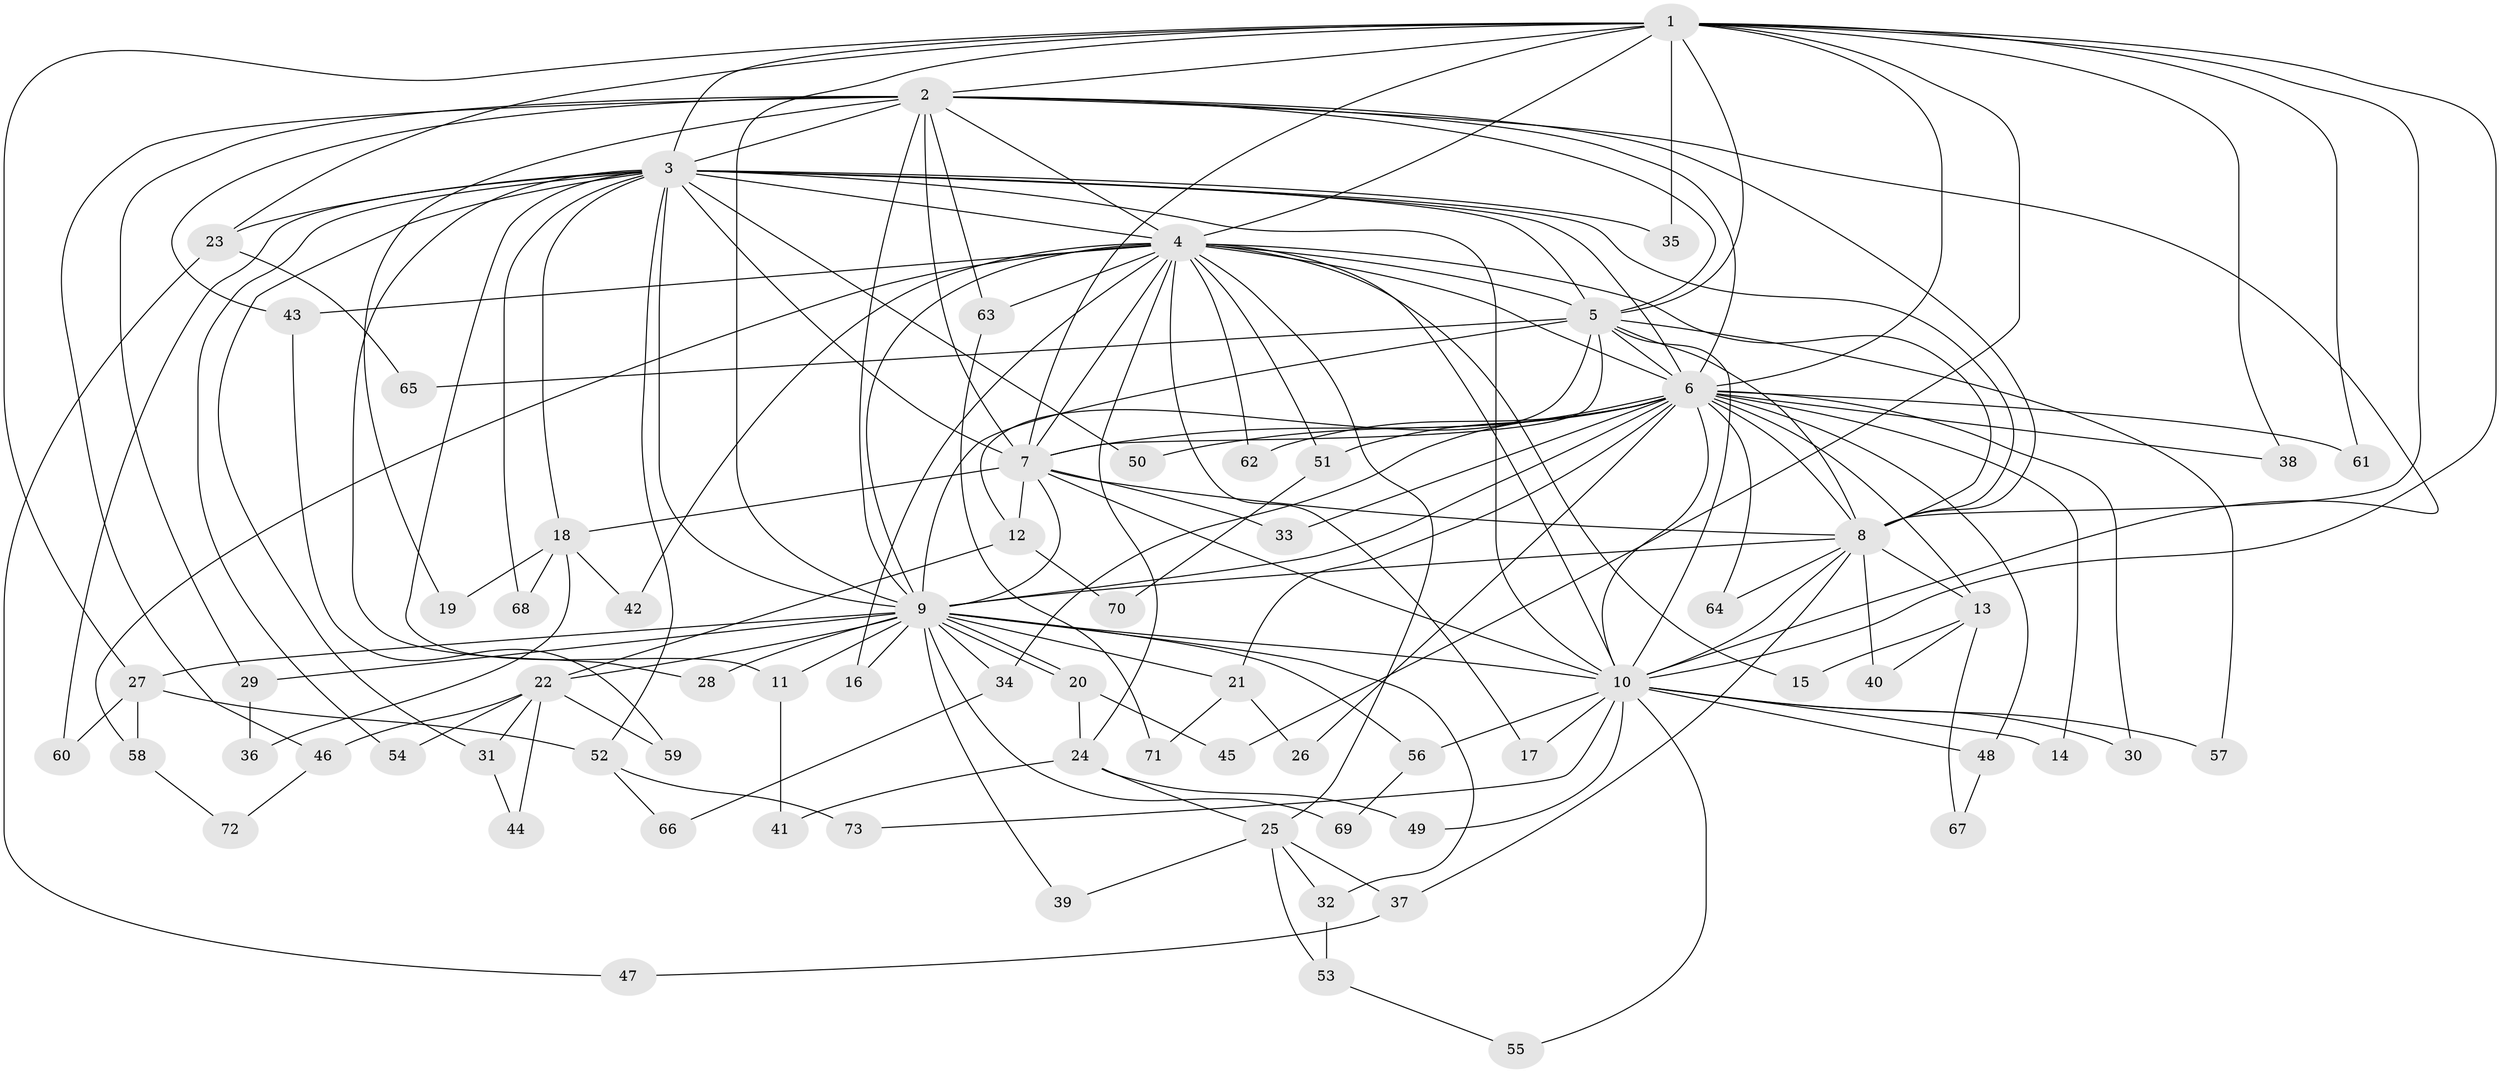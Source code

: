// Generated by graph-tools (version 1.1) at 2025/13/03/09/25 04:13:48]
// undirected, 73 vertices, 171 edges
graph export_dot {
graph [start="1"]
  node [color=gray90,style=filled];
  1;
  2;
  3;
  4;
  5;
  6;
  7;
  8;
  9;
  10;
  11;
  12;
  13;
  14;
  15;
  16;
  17;
  18;
  19;
  20;
  21;
  22;
  23;
  24;
  25;
  26;
  27;
  28;
  29;
  30;
  31;
  32;
  33;
  34;
  35;
  36;
  37;
  38;
  39;
  40;
  41;
  42;
  43;
  44;
  45;
  46;
  47;
  48;
  49;
  50;
  51;
  52;
  53;
  54;
  55;
  56;
  57;
  58;
  59;
  60;
  61;
  62;
  63;
  64;
  65;
  66;
  67;
  68;
  69;
  70;
  71;
  72;
  73;
  1 -- 2;
  1 -- 3;
  1 -- 4;
  1 -- 5;
  1 -- 6;
  1 -- 7;
  1 -- 8;
  1 -- 9;
  1 -- 10;
  1 -- 23;
  1 -- 27;
  1 -- 35;
  1 -- 38;
  1 -- 45;
  1 -- 61;
  2 -- 3;
  2 -- 4;
  2 -- 5;
  2 -- 6;
  2 -- 7;
  2 -- 8;
  2 -- 9;
  2 -- 10;
  2 -- 19;
  2 -- 29;
  2 -- 43;
  2 -- 46;
  2 -- 63;
  3 -- 4;
  3 -- 5;
  3 -- 6;
  3 -- 7;
  3 -- 8;
  3 -- 9;
  3 -- 10;
  3 -- 11;
  3 -- 18;
  3 -- 23;
  3 -- 28;
  3 -- 31;
  3 -- 35;
  3 -- 50;
  3 -- 52;
  3 -- 54;
  3 -- 60;
  3 -- 68;
  4 -- 5;
  4 -- 6;
  4 -- 7;
  4 -- 8;
  4 -- 9;
  4 -- 10;
  4 -- 15;
  4 -- 16;
  4 -- 17;
  4 -- 24;
  4 -- 25;
  4 -- 42;
  4 -- 43;
  4 -- 51;
  4 -- 58;
  4 -- 62;
  4 -- 63;
  5 -- 6;
  5 -- 7;
  5 -- 8;
  5 -- 9;
  5 -- 10;
  5 -- 12;
  5 -- 57;
  5 -- 65;
  6 -- 7;
  6 -- 8;
  6 -- 9;
  6 -- 10;
  6 -- 13;
  6 -- 14;
  6 -- 21;
  6 -- 26;
  6 -- 30;
  6 -- 33;
  6 -- 34;
  6 -- 38;
  6 -- 48;
  6 -- 50;
  6 -- 51;
  6 -- 61;
  6 -- 62;
  6 -- 64;
  7 -- 8;
  7 -- 9;
  7 -- 10;
  7 -- 12;
  7 -- 18;
  7 -- 33;
  8 -- 9;
  8 -- 10;
  8 -- 13;
  8 -- 37;
  8 -- 40;
  8 -- 64;
  9 -- 10;
  9 -- 11;
  9 -- 16;
  9 -- 20;
  9 -- 20;
  9 -- 21;
  9 -- 22;
  9 -- 27;
  9 -- 28;
  9 -- 29;
  9 -- 32;
  9 -- 34;
  9 -- 39;
  9 -- 56;
  9 -- 69;
  10 -- 14;
  10 -- 17;
  10 -- 30;
  10 -- 48;
  10 -- 49;
  10 -- 55;
  10 -- 56;
  10 -- 57;
  10 -- 73;
  11 -- 41;
  12 -- 22;
  12 -- 70;
  13 -- 15;
  13 -- 40;
  13 -- 67;
  18 -- 19;
  18 -- 36;
  18 -- 42;
  18 -- 68;
  20 -- 24;
  20 -- 45;
  21 -- 26;
  21 -- 71;
  22 -- 31;
  22 -- 44;
  22 -- 46;
  22 -- 54;
  22 -- 59;
  23 -- 47;
  23 -- 65;
  24 -- 25;
  24 -- 41;
  24 -- 49;
  25 -- 32;
  25 -- 37;
  25 -- 39;
  25 -- 53;
  27 -- 52;
  27 -- 58;
  27 -- 60;
  29 -- 36;
  31 -- 44;
  32 -- 53;
  34 -- 66;
  37 -- 47;
  43 -- 59;
  46 -- 72;
  48 -- 67;
  51 -- 70;
  52 -- 66;
  52 -- 73;
  53 -- 55;
  56 -- 69;
  58 -- 72;
  63 -- 71;
}
